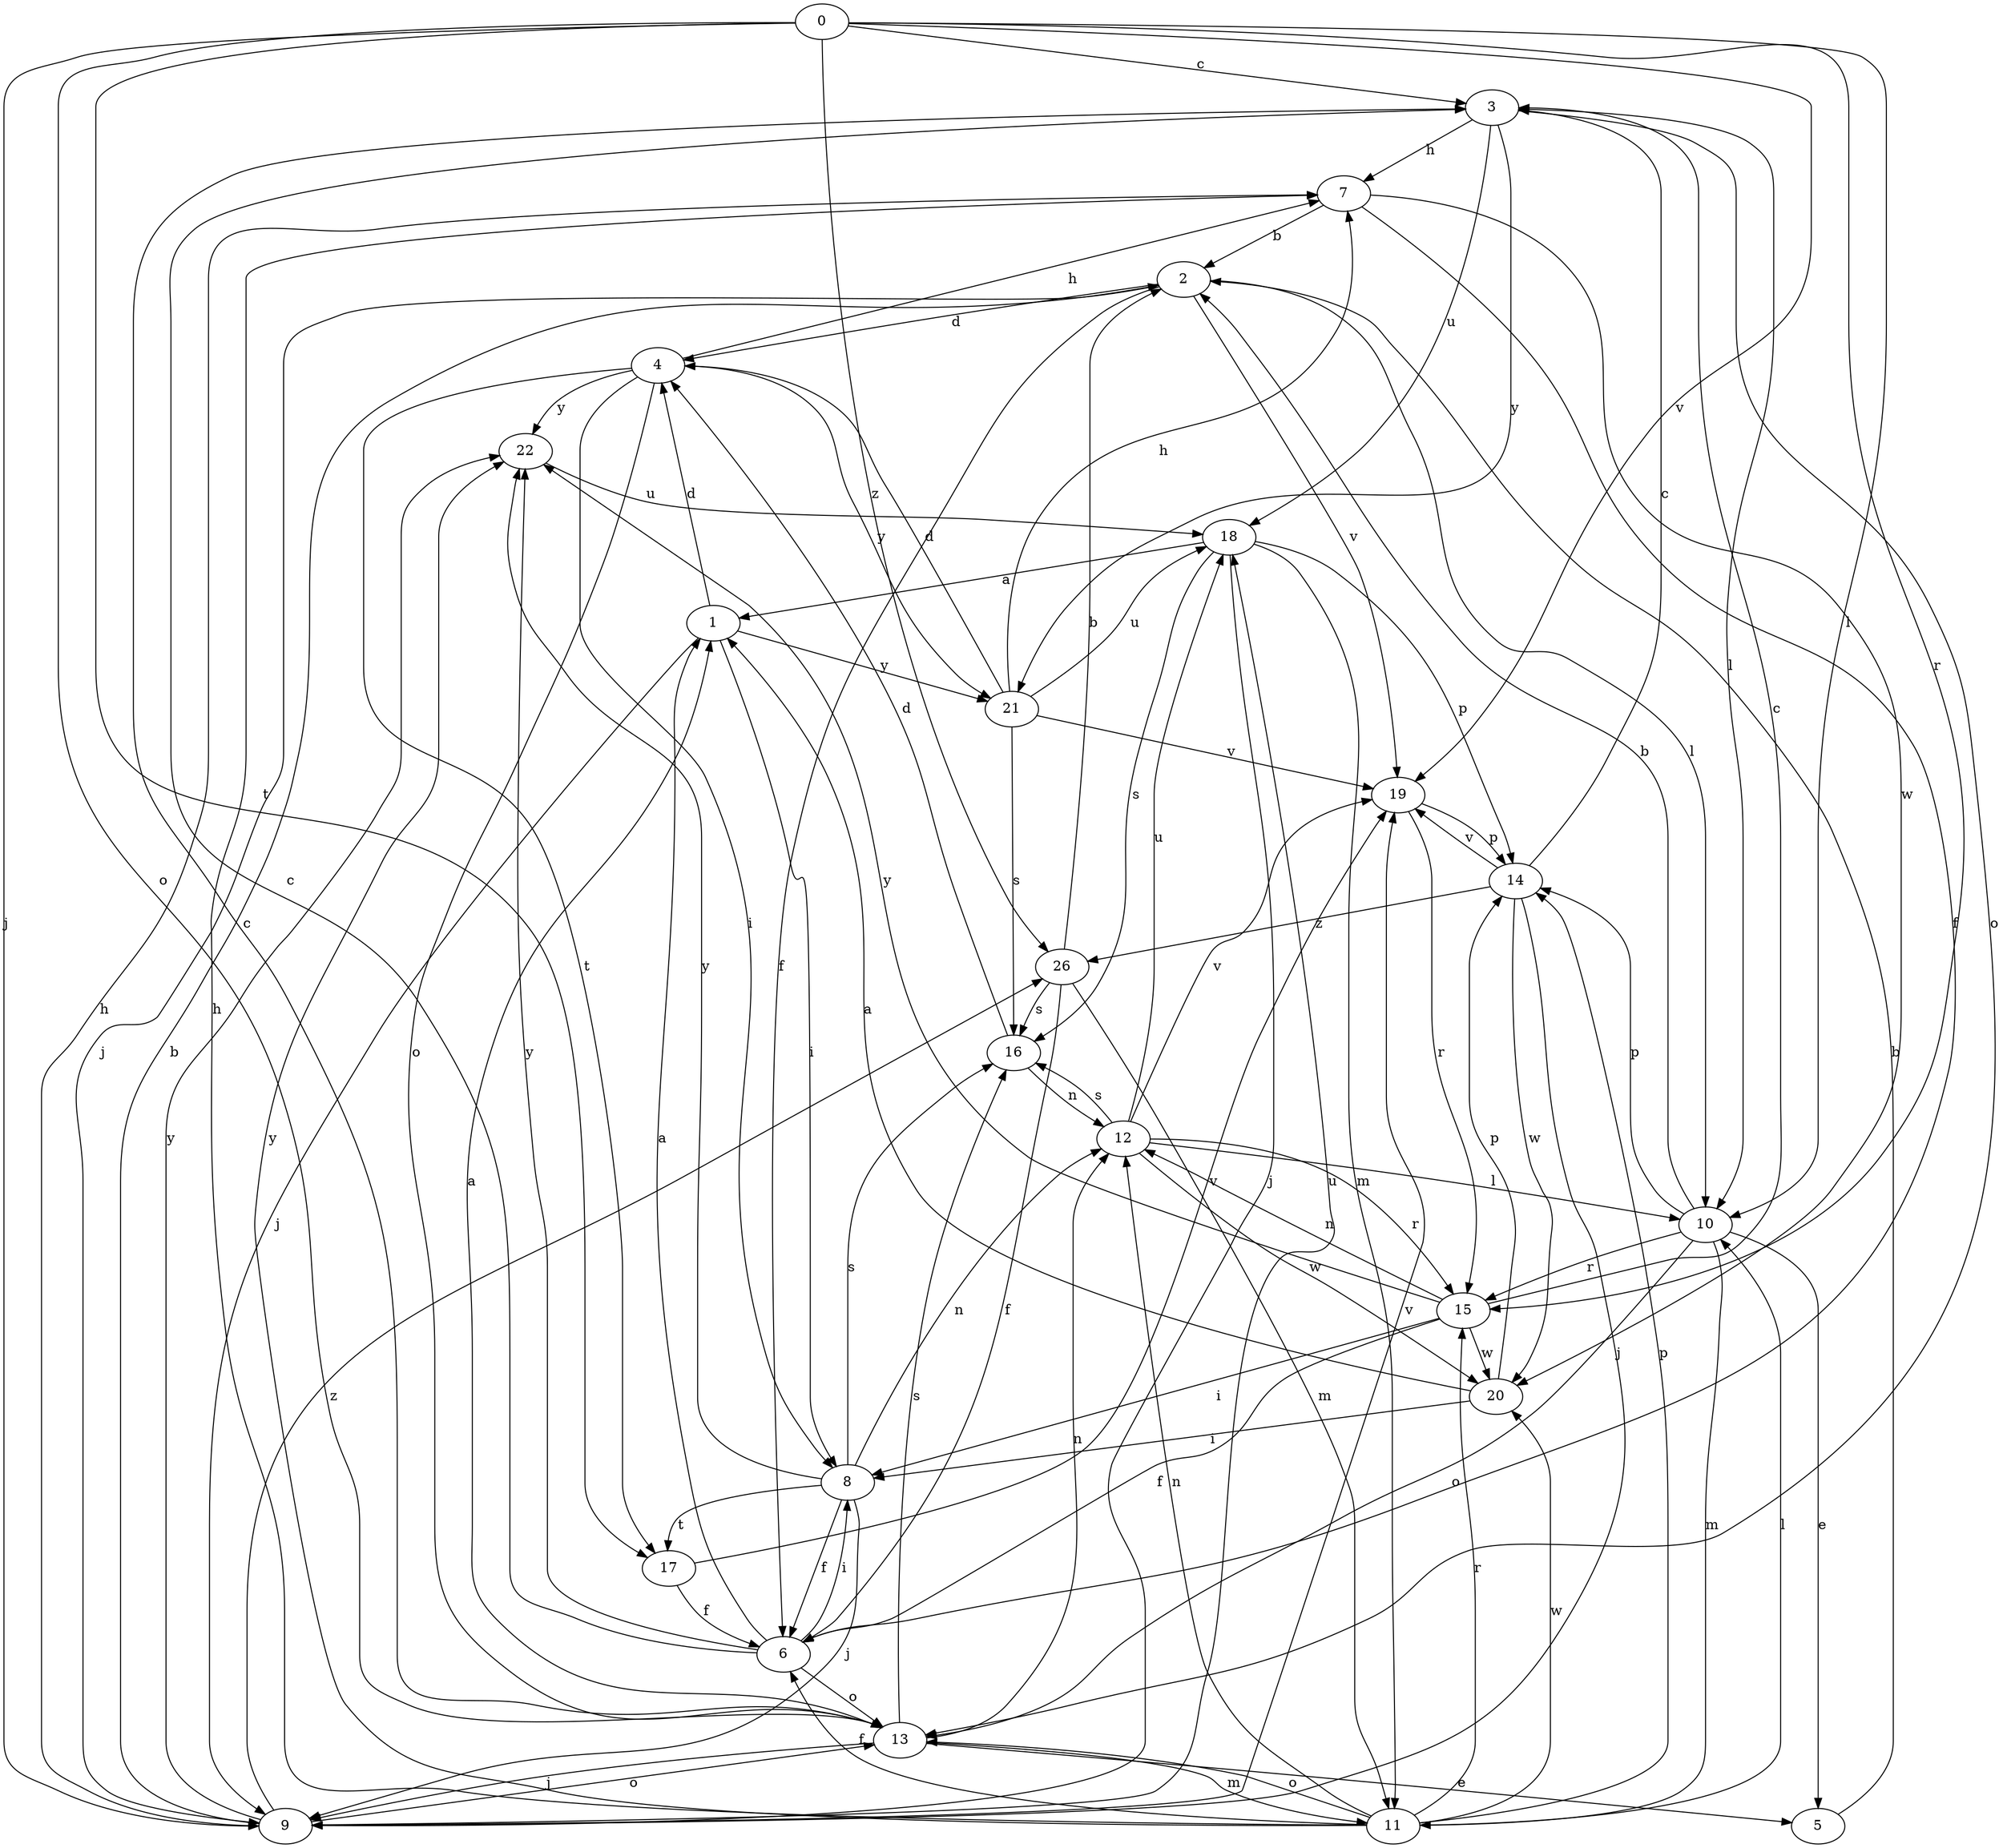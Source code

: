 strict digraph  {
0;
1;
2;
3;
4;
5;
6;
7;
8;
9;
10;
11;
12;
13;
14;
15;
16;
17;
18;
19;
20;
21;
22;
26;
0 -> 3  [label=c];
0 -> 9  [label=j];
0 -> 10  [label=l];
0 -> 13  [label=o];
0 -> 15  [label=r];
0 -> 17  [label=t];
0 -> 19  [label=v];
0 -> 26  [label=z];
1 -> 4  [label=d];
1 -> 8  [label=i];
1 -> 9  [label=j];
1 -> 21  [label=y];
2 -> 4  [label=d];
2 -> 6  [label=f];
2 -> 9  [label=j];
2 -> 10  [label=l];
2 -> 19  [label=v];
3 -> 7  [label=h];
3 -> 10  [label=l];
3 -> 13  [label=o];
3 -> 18  [label=u];
3 -> 21  [label=y];
4 -> 7  [label=h];
4 -> 8  [label=i];
4 -> 13  [label=o];
4 -> 17  [label=t];
4 -> 21  [label=y];
4 -> 22  [label=y];
5 -> 2  [label=b];
6 -> 1  [label=a];
6 -> 3  [label=c];
6 -> 8  [label=i];
6 -> 13  [label=o];
6 -> 22  [label=y];
7 -> 2  [label=b];
7 -> 6  [label=f];
7 -> 20  [label=w];
8 -> 6  [label=f];
8 -> 9  [label=j];
8 -> 12  [label=n];
8 -> 16  [label=s];
8 -> 17  [label=t];
8 -> 22  [label=y];
9 -> 2  [label=b];
9 -> 7  [label=h];
9 -> 13  [label=o];
9 -> 18  [label=u];
9 -> 19  [label=v];
9 -> 22  [label=y];
9 -> 26  [label=z];
10 -> 2  [label=b];
10 -> 5  [label=e];
10 -> 11  [label=m];
10 -> 13  [label=o];
10 -> 14  [label=p];
10 -> 15  [label=r];
11 -> 6  [label=f];
11 -> 7  [label=h];
11 -> 10  [label=l];
11 -> 12  [label=n];
11 -> 13  [label=o];
11 -> 14  [label=p];
11 -> 15  [label=r];
11 -> 20  [label=w];
11 -> 22  [label=y];
12 -> 10  [label=l];
12 -> 15  [label=r];
12 -> 16  [label=s];
12 -> 18  [label=u];
12 -> 19  [label=v];
12 -> 20  [label=w];
13 -> 1  [label=a];
13 -> 3  [label=c];
13 -> 5  [label=e];
13 -> 9  [label=j];
13 -> 11  [label=m];
13 -> 12  [label=n];
13 -> 16  [label=s];
14 -> 3  [label=c];
14 -> 9  [label=j];
14 -> 19  [label=v];
14 -> 20  [label=w];
14 -> 26  [label=z];
15 -> 3  [label=c];
15 -> 6  [label=f];
15 -> 8  [label=i];
15 -> 12  [label=n];
15 -> 20  [label=w];
15 -> 22  [label=y];
16 -> 4  [label=d];
16 -> 12  [label=n];
17 -> 6  [label=f];
17 -> 19  [label=v];
18 -> 1  [label=a];
18 -> 9  [label=j];
18 -> 11  [label=m];
18 -> 14  [label=p];
18 -> 16  [label=s];
19 -> 14  [label=p];
19 -> 15  [label=r];
20 -> 1  [label=a];
20 -> 8  [label=i];
20 -> 14  [label=p];
21 -> 4  [label=d];
21 -> 7  [label=h];
21 -> 16  [label=s];
21 -> 18  [label=u];
21 -> 19  [label=v];
22 -> 18  [label=u];
26 -> 2  [label=b];
26 -> 6  [label=f];
26 -> 11  [label=m];
26 -> 16  [label=s];
}
